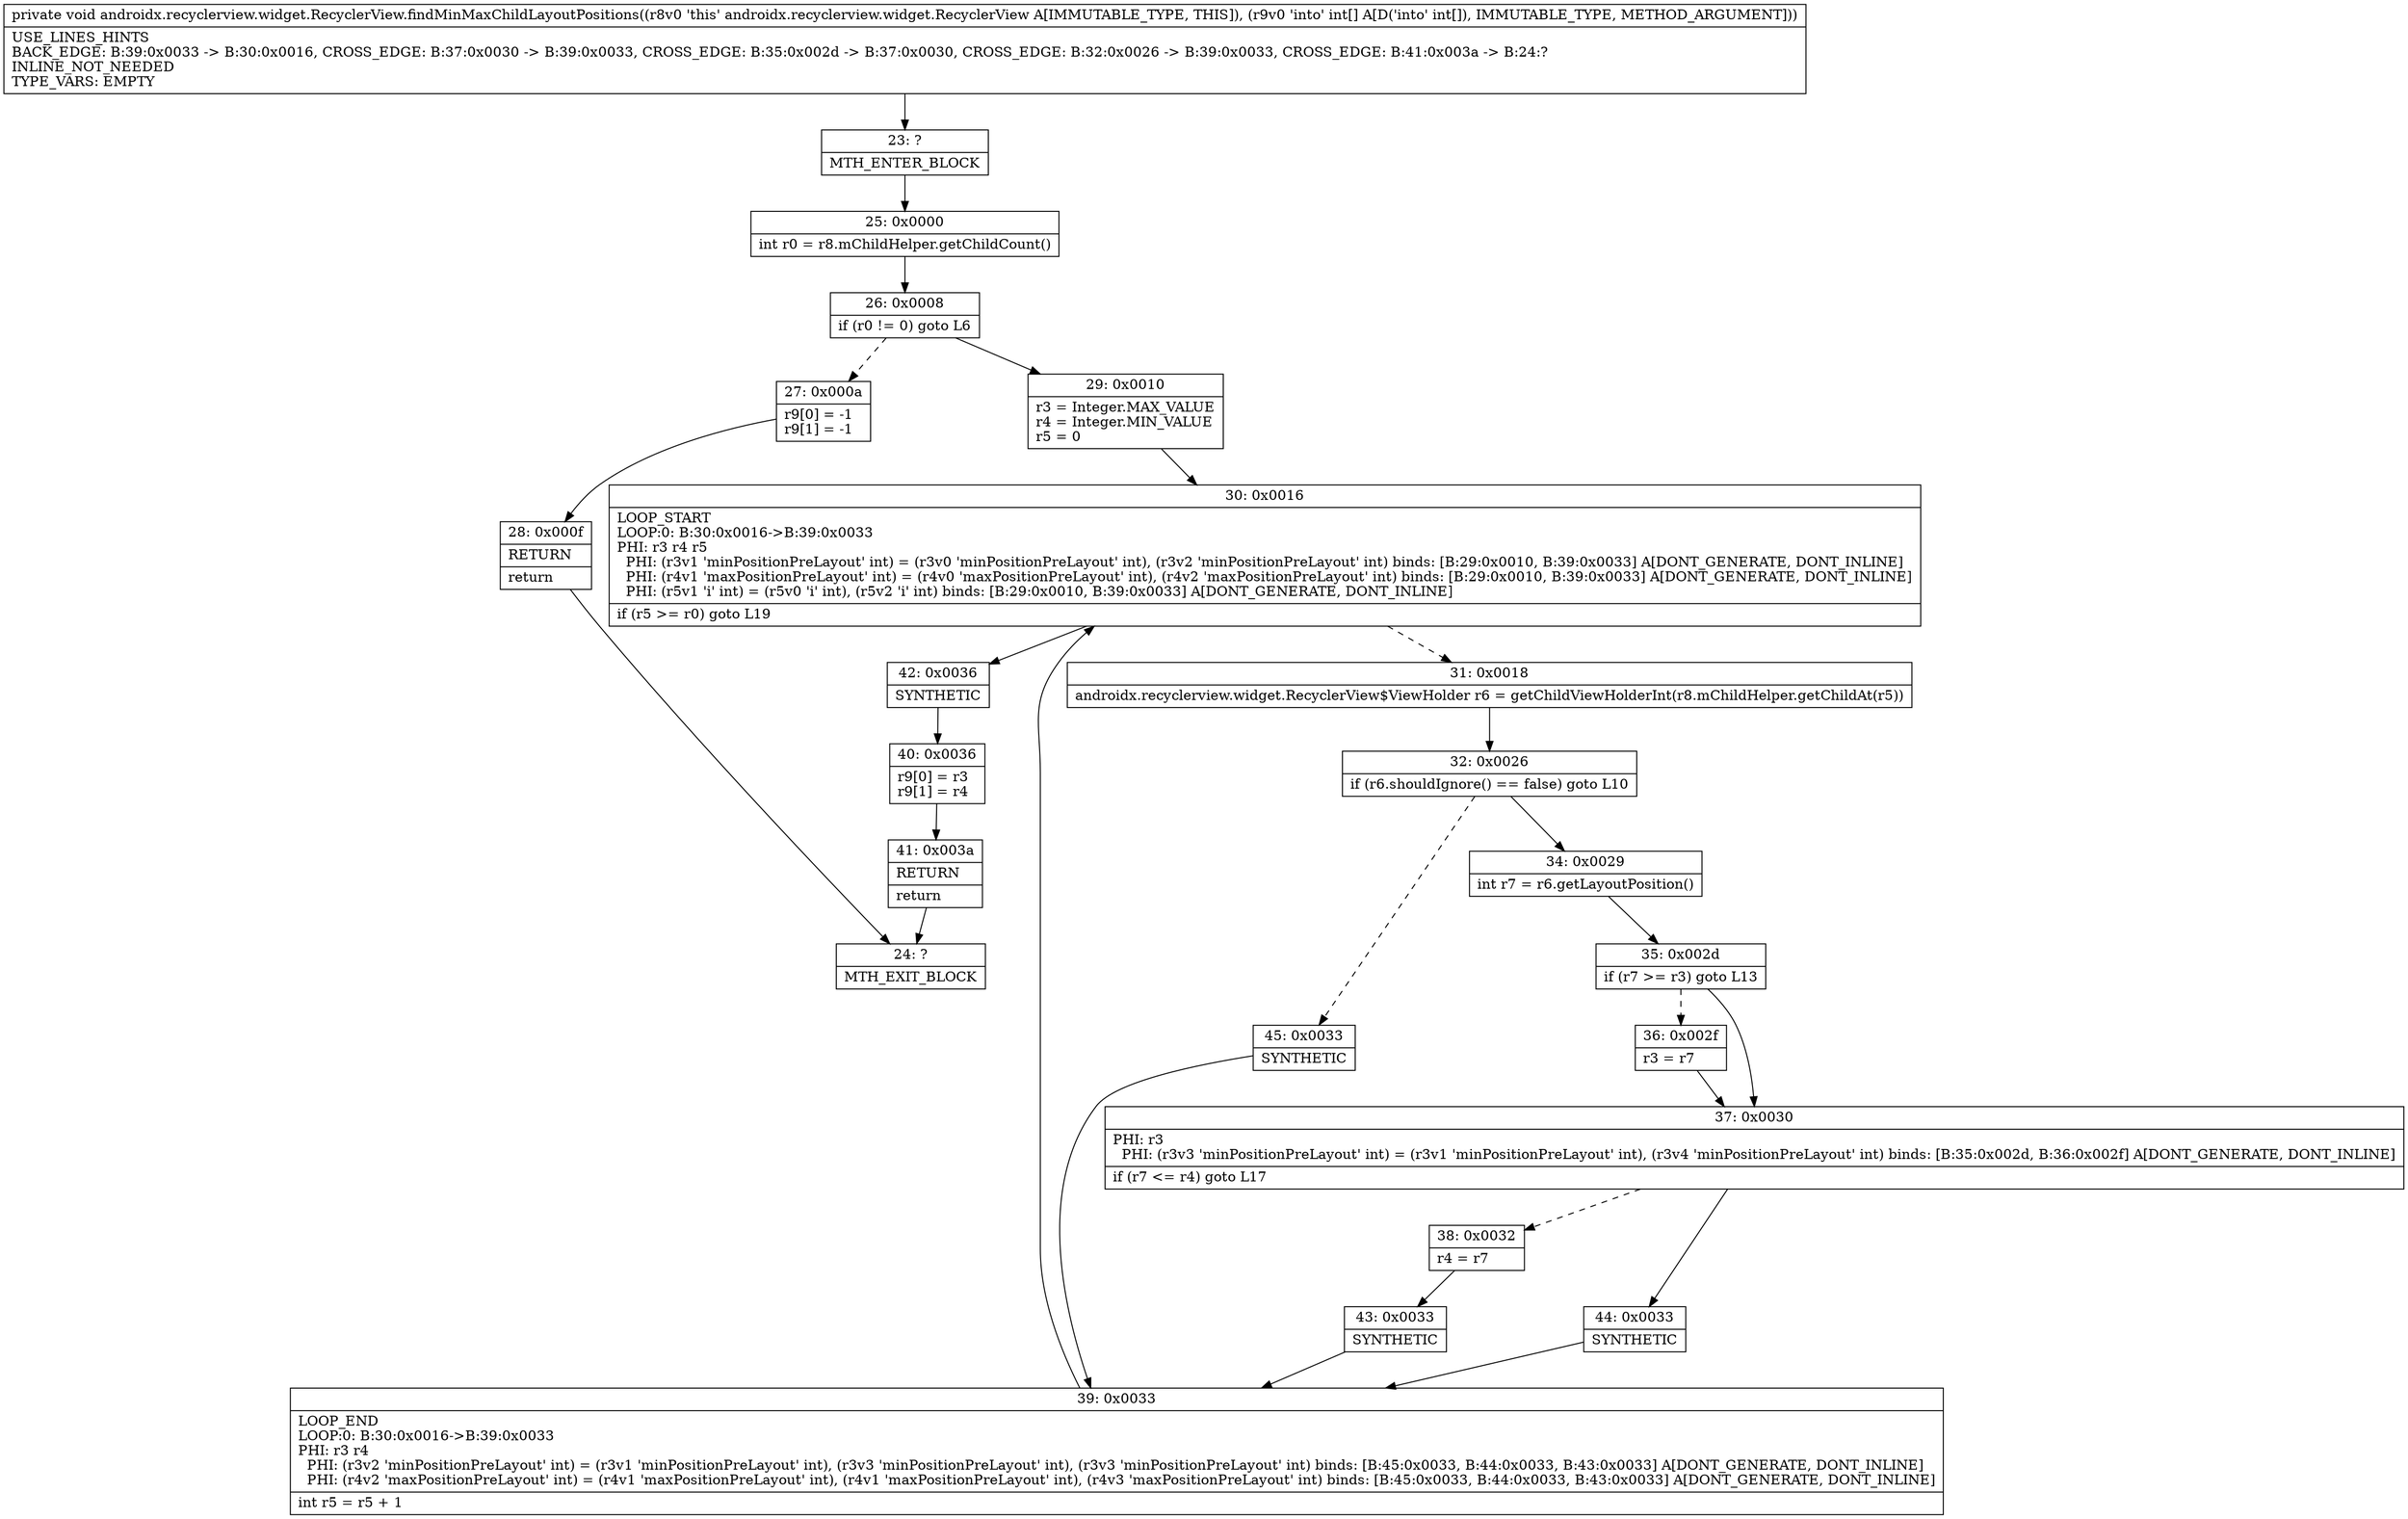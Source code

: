 digraph "CFG forandroidx.recyclerview.widget.RecyclerView.findMinMaxChildLayoutPositions([I)V" {
Node_23 [shape=record,label="{23\:\ ?|MTH_ENTER_BLOCK\l}"];
Node_25 [shape=record,label="{25\:\ 0x0000|int r0 = r8.mChildHelper.getChildCount()\l}"];
Node_26 [shape=record,label="{26\:\ 0x0008|if (r0 != 0) goto L6\l}"];
Node_27 [shape=record,label="{27\:\ 0x000a|r9[0] = \-1\lr9[1] = \-1\l}"];
Node_28 [shape=record,label="{28\:\ 0x000f|RETURN\l|return\l}"];
Node_24 [shape=record,label="{24\:\ ?|MTH_EXIT_BLOCK\l}"];
Node_29 [shape=record,label="{29\:\ 0x0010|r3 = Integer.MAX_VALUE\lr4 = Integer.MIN_VALUE\lr5 = 0\l}"];
Node_30 [shape=record,label="{30\:\ 0x0016|LOOP_START\lLOOP:0: B:30:0x0016\-\>B:39:0x0033\lPHI: r3 r4 r5 \l  PHI: (r3v1 'minPositionPreLayout' int) = (r3v0 'minPositionPreLayout' int), (r3v2 'minPositionPreLayout' int) binds: [B:29:0x0010, B:39:0x0033] A[DONT_GENERATE, DONT_INLINE]\l  PHI: (r4v1 'maxPositionPreLayout' int) = (r4v0 'maxPositionPreLayout' int), (r4v2 'maxPositionPreLayout' int) binds: [B:29:0x0010, B:39:0x0033] A[DONT_GENERATE, DONT_INLINE]\l  PHI: (r5v1 'i' int) = (r5v0 'i' int), (r5v2 'i' int) binds: [B:29:0x0010, B:39:0x0033] A[DONT_GENERATE, DONT_INLINE]\l|if (r5 \>= r0) goto L19\l}"];
Node_31 [shape=record,label="{31\:\ 0x0018|androidx.recyclerview.widget.RecyclerView$ViewHolder r6 = getChildViewHolderInt(r8.mChildHelper.getChildAt(r5))\l}"];
Node_32 [shape=record,label="{32\:\ 0x0026|if (r6.shouldIgnore() == false) goto L10\l}"];
Node_34 [shape=record,label="{34\:\ 0x0029|int r7 = r6.getLayoutPosition()\l}"];
Node_35 [shape=record,label="{35\:\ 0x002d|if (r7 \>= r3) goto L13\l}"];
Node_36 [shape=record,label="{36\:\ 0x002f|r3 = r7\l}"];
Node_37 [shape=record,label="{37\:\ 0x0030|PHI: r3 \l  PHI: (r3v3 'minPositionPreLayout' int) = (r3v1 'minPositionPreLayout' int), (r3v4 'minPositionPreLayout' int) binds: [B:35:0x002d, B:36:0x002f] A[DONT_GENERATE, DONT_INLINE]\l|if (r7 \<= r4) goto L17\l}"];
Node_38 [shape=record,label="{38\:\ 0x0032|r4 = r7\l}"];
Node_43 [shape=record,label="{43\:\ 0x0033|SYNTHETIC\l}"];
Node_39 [shape=record,label="{39\:\ 0x0033|LOOP_END\lLOOP:0: B:30:0x0016\-\>B:39:0x0033\lPHI: r3 r4 \l  PHI: (r3v2 'minPositionPreLayout' int) = (r3v1 'minPositionPreLayout' int), (r3v3 'minPositionPreLayout' int), (r3v3 'minPositionPreLayout' int) binds: [B:45:0x0033, B:44:0x0033, B:43:0x0033] A[DONT_GENERATE, DONT_INLINE]\l  PHI: (r4v2 'maxPositionPreLayout' int) = (r4v1 'maxPositionPreLayout' int), (r4v1 'maxPositionPreLayout' int), (r4v3 'maxPositionPreLayout' int) binds: [B:45:0x0033, B:44:0x0033, B:43:0x0033] A[DONT_GENERATE, DONT_INLINE]\l|int r5 = r5 + 1\l}"];
Node_44 [shape=record,label="{44\:\ 0x0033|SYNTHETIC\l}"];
Node_45 [shape=record,label="{45\:\ 0x0033|SYNTHETIC\l}"];
Node_42 [shape=record,label="{42\:\ 0x0036|SYNTHETIC\l}"];
Node_40 [shape=record,label="{40\:\ 0x0036|r9[0] = r3\lr9[1] = r4\l}"];
Node_41 [shape=record,label="{41\:\ 0x003a|RETURN\l|return\l}"];
MethodNode[shape=record,label="{private void androidx.recyclerview.widget.RecyclerView.findMinMaxChildLayoutPositions((r8v0 'this' androidx.recyclerview.widget.RecyclerView A[IMMUTABLE_TYPE, THIS]), (r9v0 'into' int[] A[D('into' int[]), IMMUTABLE_TYPE, METHOD_ARGUMENT]))  | USE_LINES_HINTS\lBACK_EDGE: B:39:0x0033 \-\> B:30:0x0016, CROSS_EDGE: B:37:0x0030 \-\> B:39:0x0033, CROSS_EDGE: B:35:0x002d \-\> B:37:0x0030, CROSS_EDGE: B:32:0x0026 \-\> B:39:0x0033, CROSS_EDGE: B:41:0x003a \-\> B:24:?\lINLINE_NOT_NEEDED\lTYPE_VARS: EMPTY\l}"];
MethodNode -> Node_23;Node_23 -> Node_25;
Node_25 -> Node_26;
Node_26 -> Node_27[style=dashed];
Node_26 -> Node_29;
Node_27 -> Node_28;
Node_28 -> Node_24;
Node_29 -> Node_30;
Node_30 -> Node_31[style=dashed];
Node_30 -> Node_42;
Node_31 -> Node_32;
Node_32 -> Node_34;
Node_32 -> Node_45[style=dashed];
Node_34 -> Node_35;
Node_35 -> Node_36[style=dashed];
Node_35 -> Node_37;
Node_36 -> Node_37;
Node_37 -> Node_38[style=dashed];
Node_37 -> Node_44;
Node_38 -> Node_43;
Node_43 -> Node_39;
Node_39 -> Node_30;
Node_44 -> Node_39;
Node_45 -> Node_39;
Node_42 -> Node_40;
Node_40 -> Node_41;
Node_41 -> Node_24;
}

